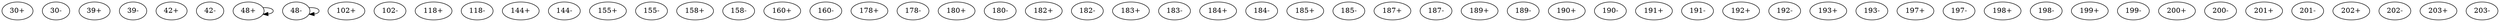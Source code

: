 digraph adj {
graph [k=41]
edge [d=-40]
"30+" [l=96 C=619]
"30-" [l=96 C=619]
"39+" [l=107 C=787]
"39-" [l=107 C=787]
"42+" [l=152 C=1022]
"42-" [l=152 C=1022]
"48+" [l=41 C=55]
"48-" [l=41 C=55]
"102+" [l=4885 C=81122]
"102-" [l=4885 C=81122]
"118+" [l=2556 C=42692]
"118-" [l=2556 C=42692]
"144+" [l=459 C=6003]
"144-" [l=459 C=6003]
"155+" [l=269 C=2275]
"155-" [l=269 C=2275]
"158+" [l=249 C=1500]
"158-" [l=249 C=1500]
"160+" [l=7750 C=119557]
"160-" [l=7750 C=119557]
"178+" [l=7356 C=121737]
"178-" [l=7356 C=121737]
"180+" [l=1873 C=25733]
"180-" [l=1873 C=25733]
"182+" [l=10958 C=169002]
"182-" [l=10958 C=169002]
"183+" [l=5103 C=74390]
"183-" [l=5103 C=74390]
"184+" [l=2288 C=30767]
"184-" [l=2288 C=30767]
"185+" [l=2537 C=41366]
"185-" [l=2537 C=41366]
"187+" [l=2607 C=41930]
"187-" [l=2607 C=41930]
"189+" [l=25373 C=422205]
"189-" [l=25373 C=422205]
"190+" [l=21042 C=336610]
"190-" [l=21042 C=336610]
"191+" [l=3075 C=46040]
"191-" [l=3075 C=46040]
"192+" [l=3944 C=71825]
"192-" [l=3944 C=71825]
"193+" [l=2255 C=41896]
"193-" [l=2255 C=41896]
"197+" [l=8561 C=129113]
"197-" [l=8561 C=129113]
"198+" [l=8792 C=139763]
"198-" [l=8792 C=139763]
"199+" [l=11532 C=200276]
"199-" [l=11532 C=200276]
"200+" [l=51051 C=788543]
"200-" [l=51051 C=788543]
"201+" [l=4705 C=71192]
"201-" [l=4705 C=71192]
"202+" [l=16463 C=256220]
"202-" [l=16463 C=256220]
"203+" [l=4039 C=61050]
"203-" [l=4039 C=61050]
"48+" -> "48+" [d=-39]
"48-" -> "48-" [d=-39]
}
